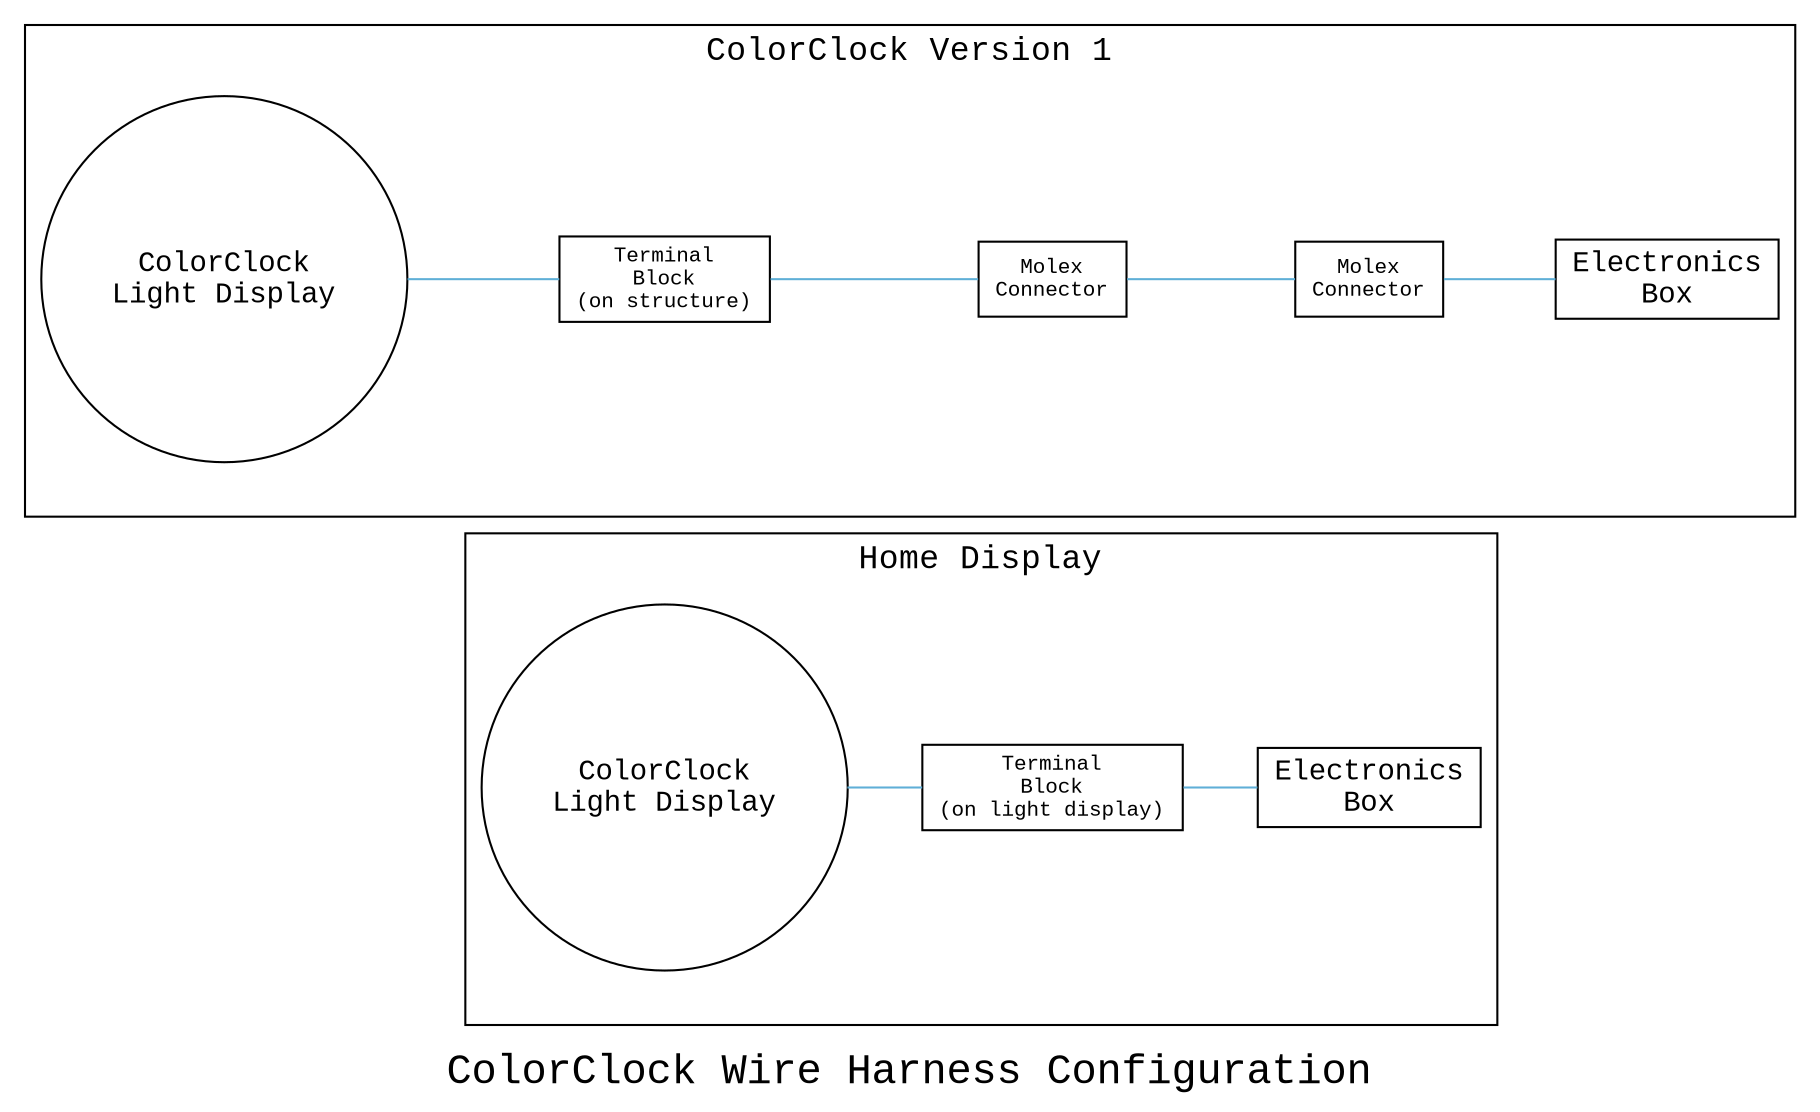 #define flux "#af5fd7"

digraph ColorClockCableHarness
{
  label="ColorClock Wire Harness Configuration"
  fontsize=20
  fontname="Courier New"
  rankdir=LR


  node
  [ fontname="Courier New"
  , color=flux
  ];

  edge
  [ color="#5fafd7"
  ]

  subgraph cluster_v1
  {
    label="ColorClock Version 1"
    fontname="Courier New"
    fontsize=16

    electronics_box
    [ shape=polygon
    , sides=4
    , distortion=0
    , label="Electronics\nBox"
    ];

    molex_connector0
    [ shape=polygon
    , sides=4
    , label="Molex\nConnector"
    , fontsize=10
    ];

    molex_connector1
    [ shape=polygon
    , sides=4
    , label="Molex\nConnector"
    , fontsize=10
    ];

    terminal_block
    [ shape=rectangle
    , label="Terminal\nBlock\n(on structure)"
    , fontsize=10
    ];

    light_display
    [ shape=circle
    , label="ColorClock\nLight Display"
    ];

    position_node_top
    [ shape=point
    , width=0
    , style=invis
    ]

  }

  // TODO make these not copies
  subgraph cluster_home_display
  {
    label="Home Display"
    rank=LR
    fontsize=16

    electronics_box_
    [ shape=polygon
    , sides=4
    , distortion=0
    , label="Electronics\nBox"
    ];

    light_display_
    [ shape=circle
    , label="ColorClock\nLight Display"
    ];

    terminal_block_
    [ shape=rectangle
    , label="Terminal\nBlock\n(on light display)"
    , fontsize=10
    ];

    position_node_bottom
    [ shape=point
    , width=0
    , style=invis
    ]

  }

    light_display     -> terminal_block   [arrowhead=none];
    terminal_block    -> molex_connector1 [arrowhead=none];
    molex_connector1  -> molex_connector0 [arrowhead=none];
    molex_connector0  -> electronics_box  [arrowhead=none];

    light_display_    -> terminal_block_  [arrowhead=none];
    terminal_block_   -> electronics_box_ [arrowhead=none];

    position_node_top -> position_node_bottom
    [ style=invis
    , weight=100
    , lhead="cluster_home_display"
    , ltail="cluster_v1"
    ]
}
